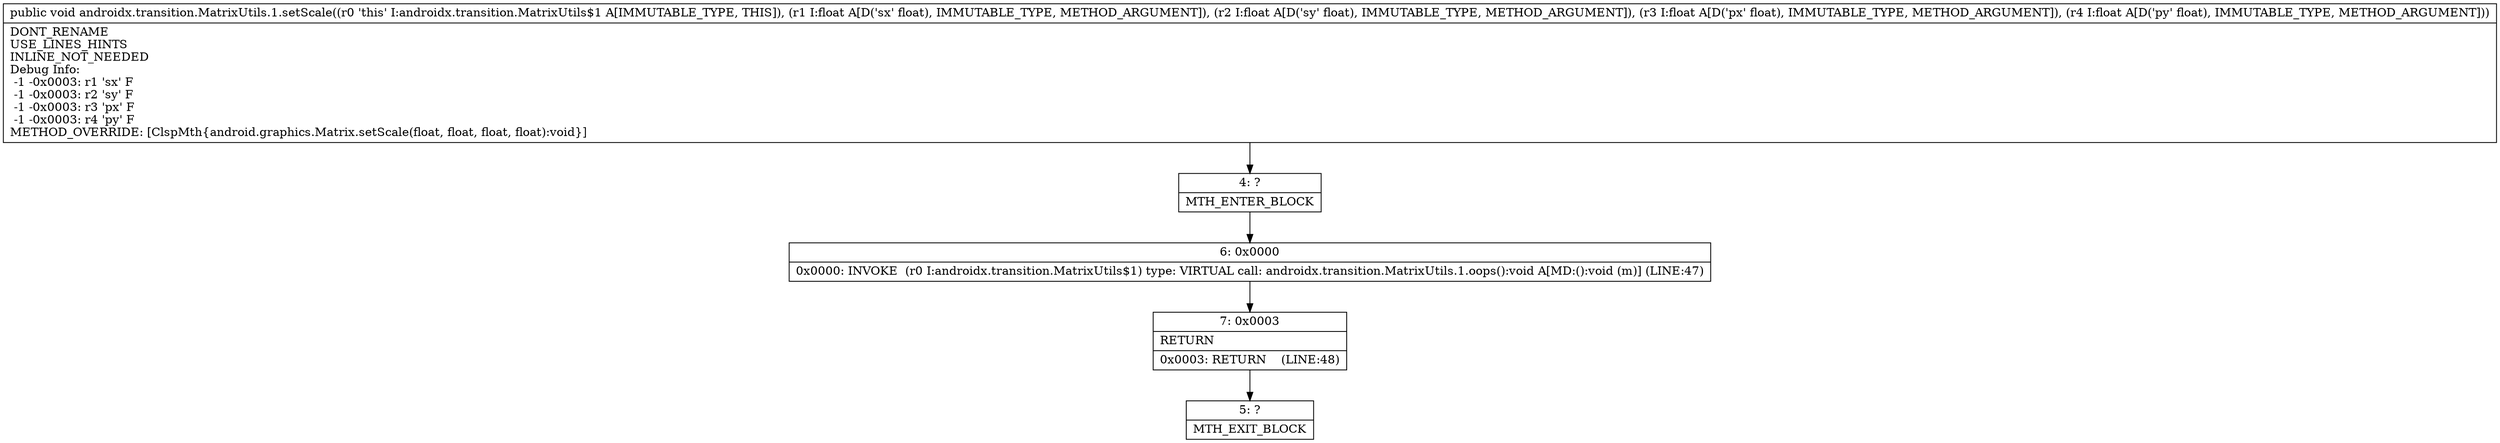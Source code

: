 digraph "CFG forandroidx.transition.MatrixUtils.1.setScale(FFFF)V" {
Node_4 [shape=record,label="{4\:\ ?|MTH_ENTER_BLOCK\l}"];
Node_6 [shape=record,label="{6\:\ 0x0000|0x0000: INVOKE  (r0 I:androidx.transition.MatrixUtils$1) type: VIRTUAL call: androidx.transition.MatrixUtils.1.oops():void A[MD:():void (m)] (LINE:47)\l}"];
Node_7 [shape=record,label="{7\:\ 0x0003|RETURN\l|0x0003: RETURN    (LINE:48)\l}"];
Node_5 [shape=record,label="{5\:\ ?|MTH_EXIT_BLOCK\l}"];
MethodNode[shape=record,label="{public void androidx.transition.MatrixUtils.1.setScale((r0 'this' I:androidx.transition.MatrixUtils$1 A[IMMUTABLE_TYPE, THIS]), (r1 I:float A[D('sx' float), IMMUTABLE_TYPE, METHOD_ARGUMENT]), (r2 I:float A[D('sy' float), IMMUTABLE_TYPE, METHOD_ARGUMENT]), (r3 I:float A[D('px' float), IMMUTABLE_TYPE, METHOD_ARGUMENT]), (r4 I:float A[D('py' float), IMMUTABLE_TYPE, METHOD_ARGUMENT]))  | DONT_RENAME\lUSE_LINES_HINTS\lINLINE_NOT_NEEDED\lDebug Info:\l  \-1 \-0x0003: r1 'sx' F\l  \-1 \-0x0003: r2 'sy' F\l  \-1 \-0x0003: r3 'px' F\l  \-1 \-0x0003: r4 'py' F\lMETHOD_OVERRIDE: [ClspMth\{android.graphics.Matrix.setScale(float, float, float, float):void\}]\l}"];
MethodNode -> Node_4;Node_4 -> Node_6;
Node_6 -> Node_7;
Node_7 -> Node_5;
}

